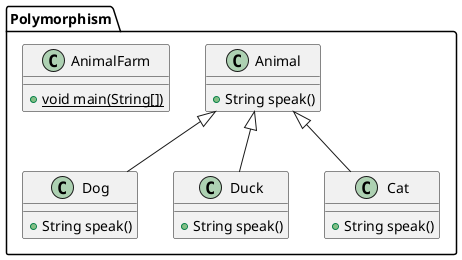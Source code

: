 @startuml
class Polymorphism.Dog {
+ String speak()
}

class Polymorphism.Animal {
+ String speak()
}

class Polymorphism.AnimalFarm {
+ {static} void main(String[])
}

class Polymorphism.Duck {
+ String speak()
}

class Polymorphism.Cat {
+ String speak()
}



Polymorphism.Animal <|-- Polymorphism.Dog
Polymorphism.Animal <|-- Polymorphism.Duck
Polymorphism.Animal <|-- Polymorphism.Cat
@enduml
